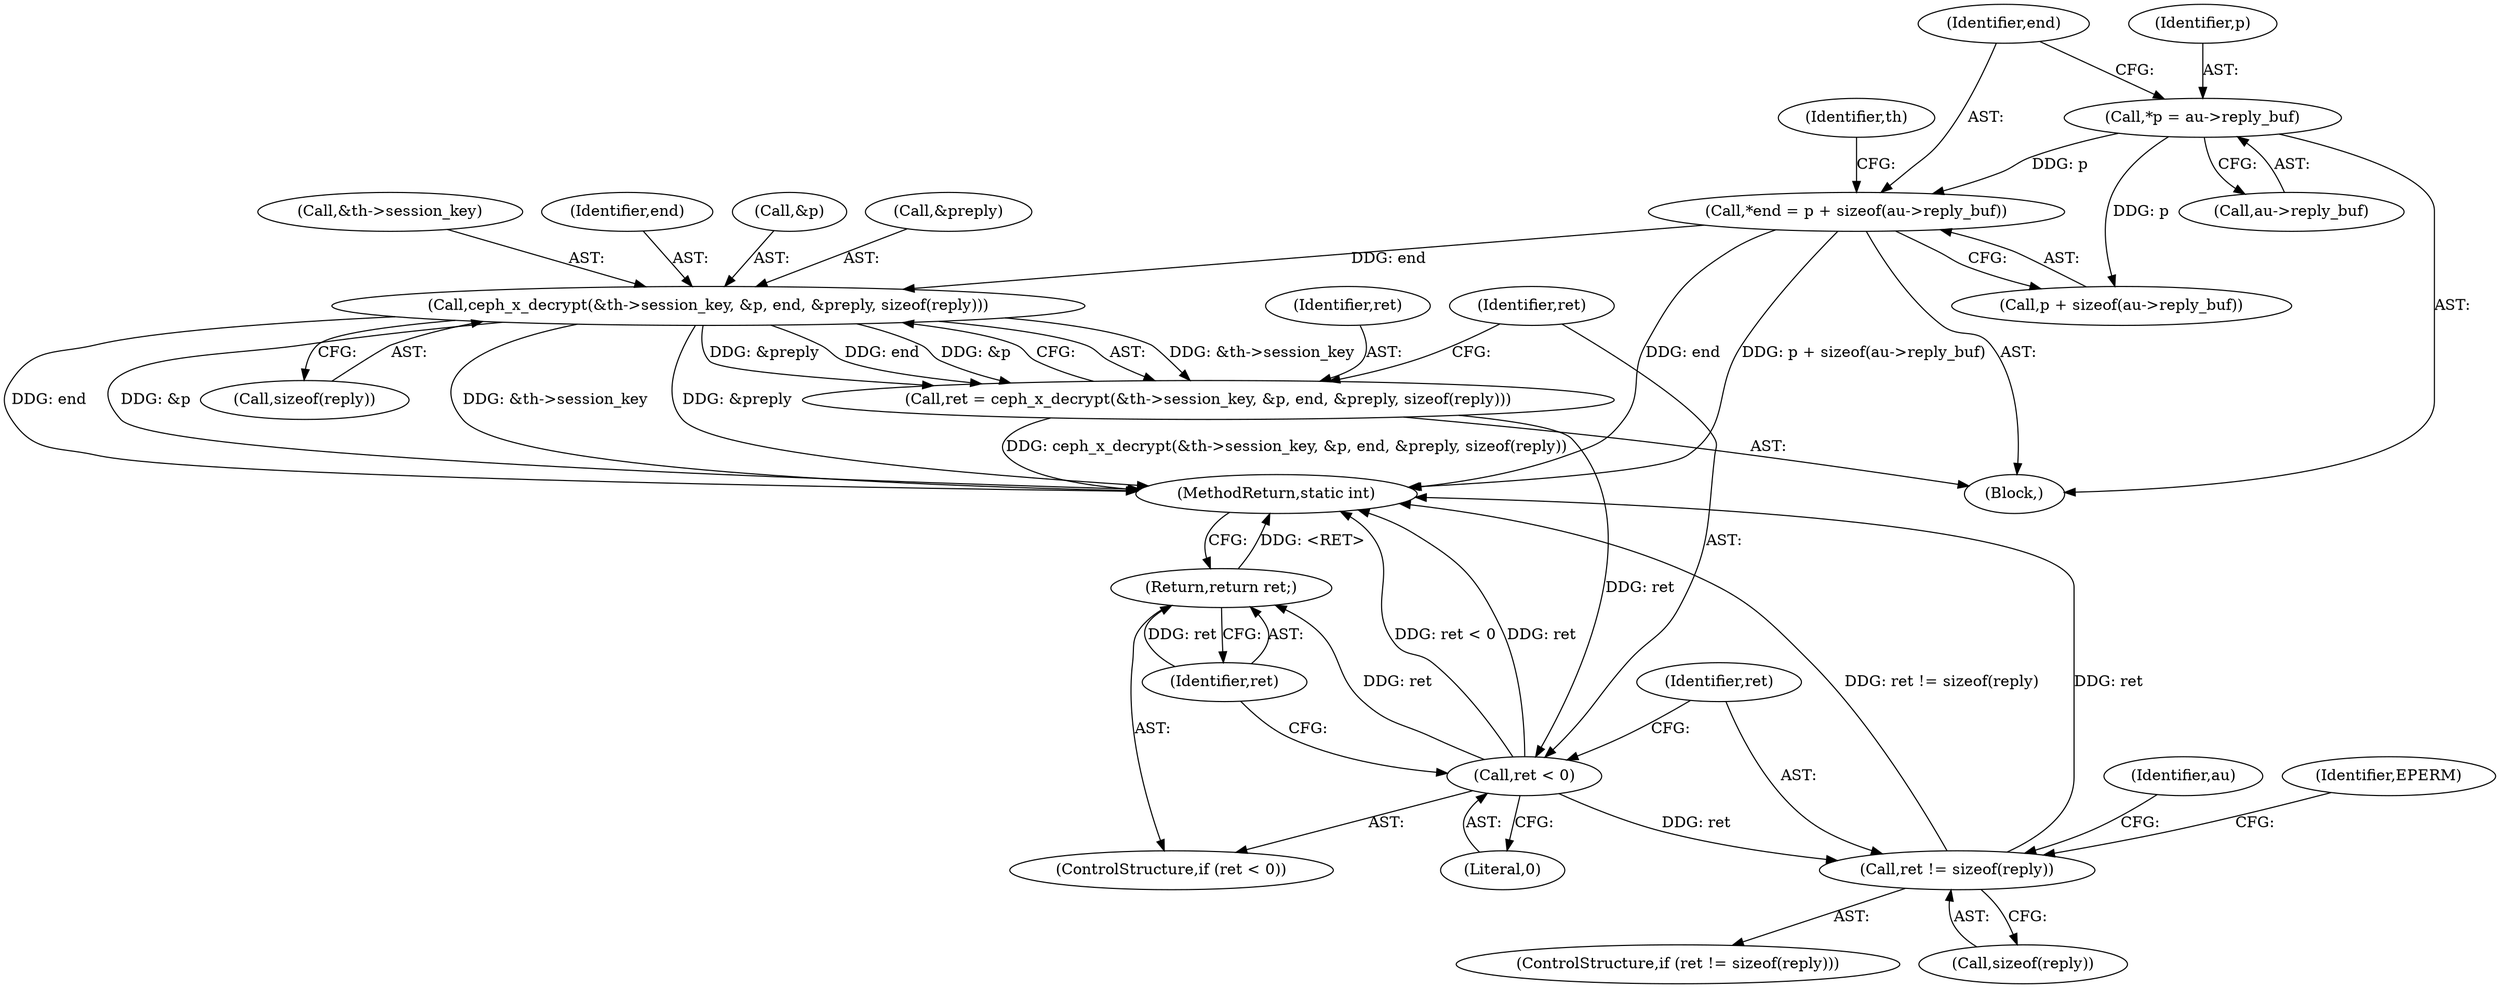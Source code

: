digraph "0_linux_c27a3e4d667fdcad3db7b104f75659478e0c68d8_1@API" {
"1000129" [label="(Call,*end = p + sizeof(au->reply_buf))"];
"1000123" [label="(Call,*p = au->reply_buf)"];
"1000152" [label="(Call,ceph_x_decrypt(&th->session_key, &p, end, &preply, sizeof(reply)))"];
"1000150" [label="(Call,ret = ceph_x_decrypt(&th->session_key, &p, end, &preply, sizeof(reply)))"];
"1000165" [label="(Call,ret < 0)"];
"1000168" [label="(Return,return ret;)"];
"1000171" [label="(Call,ret != sizeof(reply))"];
"1000182" [label="(Identifier,au)"];
"1000166" [label="(Identifier,ret)"];
"1000151" [label="(Identifier,ret)"];
"1000177" [label="(Identifier,EPERM)"];
"1000130" [label="(Identifier,end)"];
"1000167" [label="(Literal,0)"];
"1000157" [label="(Call,&p)"];
"1000104" [label="(Block,)"];
"1000171" [label="(Call,ret != sizeof(reply))"];
"1000165" [label="(Call,ret < 0)"];
"1000164" [label="(ControlStructure,if (ret < 0))"];
"1000138" [label="(Identifier,th)"];
"1000160" [label="(Call,&preply)"];
"1000169" [label="(Identifier,ret)"];
"1000124" [label="(Identifier,p)"];
"1000129" [label="(Call,*end = p + sizeof(au->reply_buf))"];
"1000153" [label="(Call,&th->session_key)"];
"1000131" [label="(Call,p + sizeof(au->reply_buf))"];
"1000159" [label="(Identifier,end)"];
"1000125" [label="(Call,au->reply_buf)"];
"1000162" [label="(Call,sizeof(reply))"];
"1000168" [label="(Return,return ret;)"];
"1000152" [label="(Call,ceph_x_decrypt(&th->session_key, &p, end, &preply, sizeof(reply)))"];
"1000170" [label="(ControlStructure,if (ret != sizeof(reply)))"];
"1000173" [label="(Call,sizeof(reply))"];
"1000209" [label="(MethodReturn,static int)"];
"1000150" [label="(Call,ret = ceph_x_decrypt(&th->session_key, &p, end, &preply, sizeof(reply)))"];
"1000172" [label="(Identifier,ret)"];
"1000123" [label="(Call,*p = au->reply_buf)"];
"1000129" -> "1000104"  [label="AST: "];
"1000129" -> "1000131"  [label="CFG: "];
"1000130" -> "1000129"  [label="AST: "];
"1000131" -> "1000129"  [label="AST: "];
"1000138" -> "1000129"  [label="CFG: "];
"1000129" -> "1000209"  [label="DDG: end"];
"1000129" -> "1000209"  [label="DDG: p + sizeof(au->reply_buf)"];
"1000123" -> "1000129"  [label="DDG: p"];
"1000129" -> "1000152"  [label="DDG: end"];
"1000123" -> "1000104"  [label="AST: "];
"1000123" -> "1000125"  [label="CFG: "];
"1000124" -> "1000123"  [label="AST: "];
"1000125" -> "1000123"  [label="AST: "];
"1000130" -> "1000123"  [label="CFG: "];
"1000123" -> "1000131"  [label="DDG: p"];
"1000152" -> "1000150"  [label="AST: "];
"1000152" -> "1000162"  [label="CFG: "];
"1000153" -> "1000152"  [label="AST: "];
"1000157" -> "1000152"  [label="AST: "];
"1000159" -> "1000152"  [label="AST: "];
"1000160" -> "1000152"  [label="AST: "];
"1000162" -> "1000152"  [label="AST: "];
"1000150" -> "1000152"  [label="CFG: "];
"1000152" -> "1000209"  [label="DDG: end"];
"1000152" -> "1000209"  [label="DDG: &p"];
"1000152" -> "1000209"  [label="DDG: &th->session_key"];
"1000152" -> "1000209"  [label="DDG: &preply"];
"1000152" -> "1000150"  [label="DDG: &th->session_key"];
"1000152" -> "1000150"  [label="DDG: &preply"];
"1000152" -> "1000150"  [label="DDG: end"];
"1000152" -> "1000150"  [label="DDG: &p"];
"1000150" -> "1000104"  [label="AST: "];
"1000151" -> "1000150"  [label="AST: "];
"1000166" -> "1000150"  [label="CFG: "];
"1000150" -> "1000209"  [label="DDG: ceph_x_decrypt(&th->session_key, &p, end, &preply, sizeof(reply))"];
"1000150" -> "1000165"  [label="DDG: ret"];
"1000165" -> "1000164"  [label="AST: "];
"1000165" -> "1000167"  [label="CFG: "];
"1000166" -> "1000165"  [label="AST: "];
"1000167" -> "1000165"  [label="AST: "];
"1000169" -> "1000165"  [label="CFG: "];
"1000172" -> "1000165"  [label="CFG: "];
"1000165" -> "1000209"  [label="DDG: ret"];
"1000165" -> "1000209"  [label="DDG: ret < 0"];
"1000165" -> "1000168"  [label="DDG: ret"];
"1000165" -> "1000171"  [label="DDG: ret"];
"1000168" -> "1000164"  [label="AST: "];
"1000168" -> "1000169"  [label="CFG: "];
"1000169" -> "1000168"  [label="AST: "];
"1000209" -> "1000168"  [label="CFG: "];
"1000168" -> "1000209"  [label="DDG: <RET>"];
"1000169" -> "1000168"  [label="DDG: ret"];
"1000171" -> "1000170"  [label="AST: "];
"1000171" -> "1000173"  [label="CFG: "];
"1000172" -> "1000171"  [label="AST: "];
"1000173" -> "1000171"  [label="AST: "];
"1000177" -> "1000171"  [label="CFG: "];
"1000182" -> "1000171"  [label="CFG: "];
"1000171" -> "1000209"  [label="DDG: ret"];
"1000171" -> "1000209"  [label="DDG: ret != sizeof(reply)"];
}
